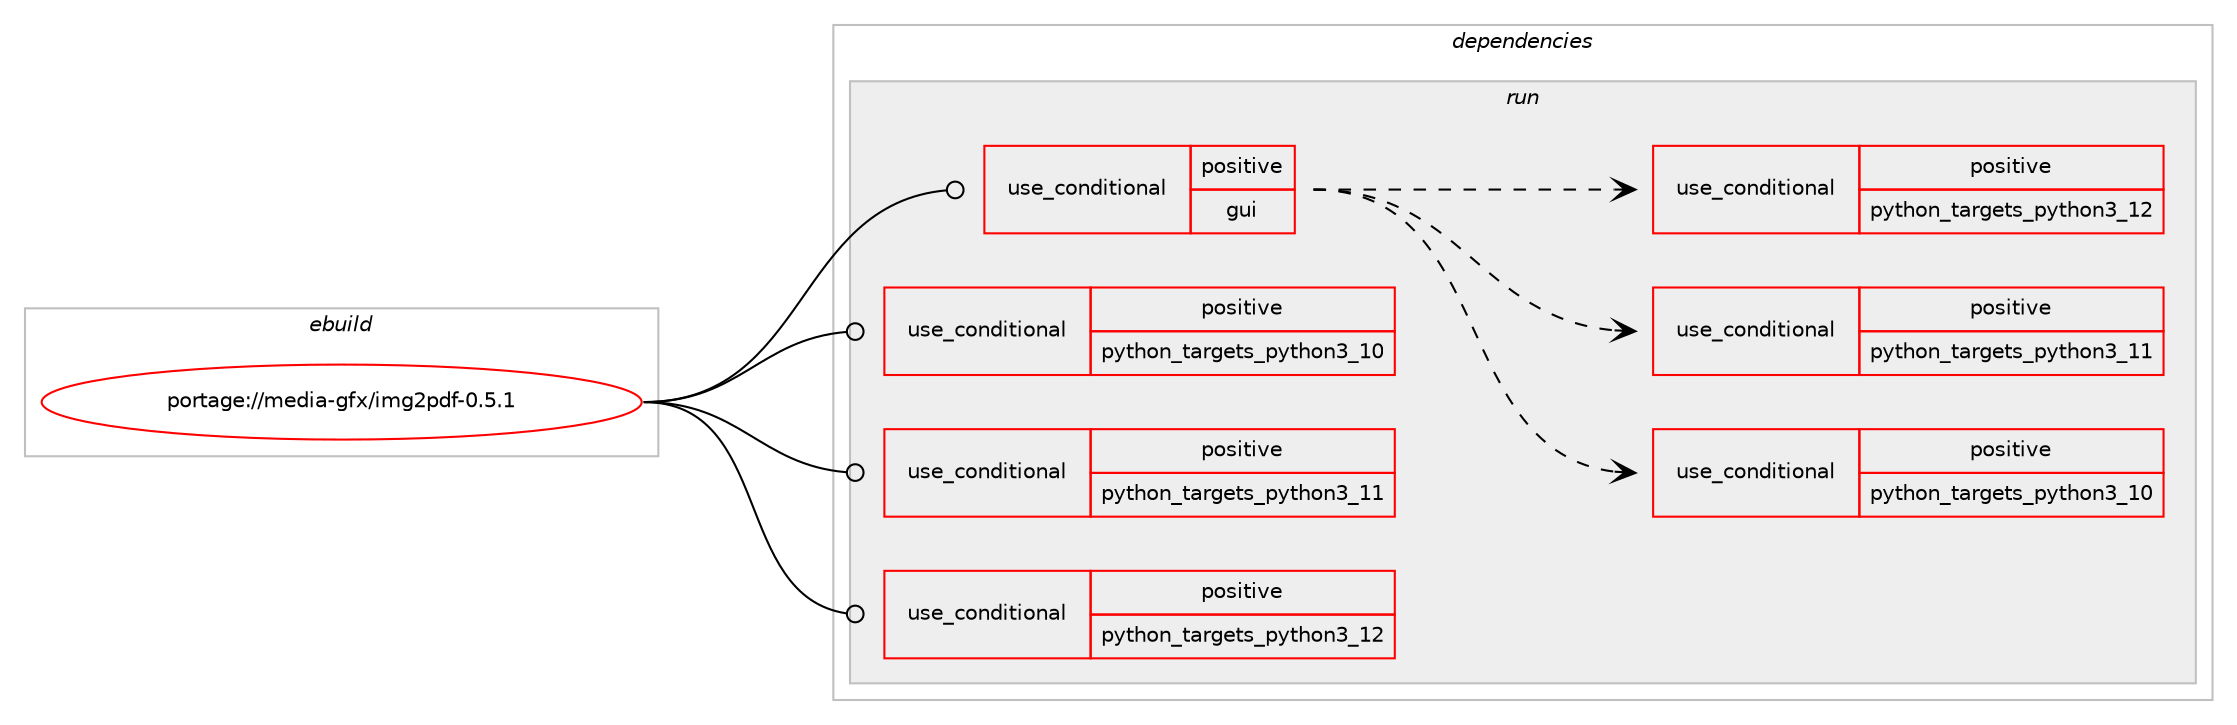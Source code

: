 digraph prolog {

# *************
# Graph options
# *************

newrank=true;
concentrate=true;
compound=true;
graph [rankdir=LR,fontname=Helvetica,fontsize=10,ranksep=1.5];#, ranksep=2.5, nodesep=0.2];
edge  [arrowhead=vee];
node  [fontname=Helvetica,fontsize=10];

# **********
# The ebuild
# **********

subgraph cluster_leftcol {
color=gray;
rank=same;
label=<<i>ebuild</i>>;
id [label="portage://media-gfx/img2pdf-0.5.1", color=red, width=4, href="../media-gfx/img2pdf-0.5.1.svg"];
}

# ****************
# The dependencies
# ****************

subgraph cluster_midcol {
color=gray;
label=<<i>dependencies</i>>;
subgraph cluster_compile {
fillcolor="#eeeeee";
style=filled;
label=<<i>compile</i>>;
}
subgraph cluster_compileandrun {
fillcolor="#eeeeee";
style=filled;
label=<<i>compile and run</i>>;
}
subgraph cluster_run {
fillcolor="#eeeeee";
style=filled;
label=<<i>run</i>>;
subgraph cond71790 {
dependency151893 [label=<<TABLE BORDER="0" CELLBORDER="1" CELLSPACING="0" CELLPADDING="4"><TR><TD ROWSPAN="3" CELLPADDING="10">use_conditional</TD></TR><TR><TD>positive</TD></TR><TR><TD>gui</TD></TR></TABLE>>, shape=none, color=red];
subgraph cond71791 {
dependency151894 [label=<<TABLE BORDER="0" CELLBORDER="1" CELLSPACING="0" CELLPADDING="4"><TR><TD ROWSPAN="3" CELLPADDING="10">use_conditional</TD></TR><TR><TD>positive</TD></TR><TR><TD>python_targets_python3_10</TD></TR></TABLE>>, shape=none, color=red];
# *** BEGIN UNKNOWN DEPENDENCY TYPE (TODO) ***
# dependency151894 -> package_dependency(portage://media-gfx/img2pdf-0.5.1,run,no,dev-lang,python,none,[,,],[slot(3.10)],[use(enable(tk),none)])
# *** END UNKNOWN DEPENDENCY TYPE (TODO) ***

}
dependency151893:e -> dependency151894:w [weight=20,style="dashed",arrowhead="vee"];
subgraph cond71792 {
dependency151895 [label=<<TABLE BORDER="0" CELLBORDER="1" CELLSPACING="0" CELLPADDING="4"><TR><TD ROWSPAN="3" CELLPADDING="10">use_conditional</TD></TR><TR><TD>positive</TD></TR><TR><TD>python_targets_python3_11</TD></TR></TABLE>>, shape=none, color=red];
# *** BEGIN UNKNOWN DEPENDENCY TYPE (TODO) ***
# dependency151895 -> package_dependency(portage://media-gfx/img2pdf-0.5.1,run,no,dev-lang,python,none,[,,],[slot(3.11)],[use(enable(tk),none)])
# *** END UNKNOWN DEPENDENCY TYPE (TODO) ***

}
dependency151893:e -> dependency151895:w [weight=20,style="dashed",arrowhead="vee"];
subgraph cond71793 {
dependency151896 [label=<<TABLE BORDER="0" CELLBORDER="1" CELLSPACING="0" CELLPADDING="4"><TR><TD ROWSPAN="3" CELLPADDING="10">use_conditional</TD></TR><TR><TD>positive</TD></TR><TR><TD>python_targets_python3_12</TD></TR></TABLE>>, shape=none, color=red];
# *** BEGIN UNKNOWN DEPENDENCY TYPE (TODO) ***
# dependency151896 -> package_dependency(portage://media-gfx/img2pdf-0.5.1,run,no,dev-lang,python,none,[,,],[slot(3.12)],[use(enable(tk),none)])
# *** END UNKNOWN DEPENDENCY TYPE (TODO) ***

}
dependency151893:e -> dependency151896:w [weight=20,style="dashed",arrowhead="vee"];
}
id:e -> dependency151893:w [weight=20,style="solid",arrowhead="odot"];
subgraph cond71794 {
dependency151897 [label=<<TABLE BORDER="0" CELLBORDER="1" CELLSPACING="0" CELLPADDING="4"><TR><TD ROWSPAN="3" CELLPADDING="10">use_conditional</TD></TR><TR><TD>positive</TD></TR><TR><TD>python_targets_python3_10</TD></TR></TABLE>>, shape=none, color=red];
# *** BEGIN UNKNOWN DEPENDENCY TYPE (TODO) ***
# dependency151897 -> package_dependency(portage://media-gfx/img2pdf-0.5.1,run,no,dev-lang,python,none,[,,],[slot(3.10)],[])
# *** END UNKNOWN DEPENDENCY TYPE (TODO) ***

}
id:e -> dependency151897:w [weight=20,style="solid",arrowhead="odot"];
subgraph cond71795 {
dependency151898 [label=<<TABLE BORDER="0" CELLBORDER="1" CELLSPACING="0" CELLPADDING="4"><TR><TD ROWSPAN="3" CELLPADDING="10">use_conditional</TD></TR><TR><TD>positive</TD></TR><TR><TD>python_targets_python3_11</TD></TR></TABLE>>, shape=none, color=red];
# *** BEGIN UNKNOWN DEPENDENCY TYPE (TODO) ***
# dependency151898 -> package_dependency(portage://media-gfx/img2pdf-0.5.1,run,no,dev-lang,python,none,[,,],[slot(3.11)],[])
# *** END UNKNOWN DEPENDENCY TYPE (TODO) ***

}
id:e -> dependency151898:w [weight=20,style="solid",arrowhead="odot"];
subgraph cond71796 {
dependency151899 [label=<<TABLE BORDER="0" CELLBORDER="1" CELLSPACING="0" CELLPADDING="4"><TR><TD ROWSPAN="3" CELLPADDING="10">use_conditional</TD></TR><TR><TD>positive</TD></TR><TR><TD>python_targets_python3_12</TD></TR></TABLE>>, shape=none, color=red];
# *** BEGIN UNKNOWN DEPENDENCY TYPE (TODO) ***
# dependency151899 -> package_dependency(portage://media-gfx/img2pdf-0.5.1,run,no,dev-lang,python,none,[,,],[slot(3.12)],[])
# *** END UNKNOWN DEPENDENCY TYPE (TODO) ***

}
id:e -> dependency151899:w [weight=20,style="solid",arrowhead="odot"];
# *** BEGIN UNKNOWN DEPENDENCY TYPE (TODO) ***
# id -> package_dependency(portage://media-gfx/img2pdf-0.5.1,run,no,dev-python,pikepdf,none,[,,],[],[use(optenable(python_targets_python3_10),negative),use(optenable(python_targets_python3_11),negative),use(optenable(python_targets_python3_12),negative)])
# *** END UNKNOWN DEPENDENCY TYPE (TODO) ***

# *** BEGIN UNKNOWN DEPENDENCY TYPE (TODO) ***
# id -> package_dependency(portage://media-gfx/img2pdf-0.5.1,run,no,dev-python,pillow,none,[,,],[],[use(optenable(python_targets_python3_10),negative),use(optenable(python_targets_python3_11),negative),use(optenable(python_targets_python3_12),negative)])
# *** END UNKNOWN DEPENDENCY TYPE (TODO) ***

# *** BEGIN UNKNOWN DEPENDENCY TYPE (TODO) ***
# id -> package_dependency(portage://media-gfx/img2pdf-0.5.1,run,no,media-libs,icc-profiles-openicc,none,[,,],[],[])
# *** END UNKNOWN DEPENDENCY TYPE (TODO) ***

}
}

# **************
# The candidates
# **************

subgraph cluster_choices {
rank=same;
color=gray;
label=<<i>candidates</i>>;

}

}
